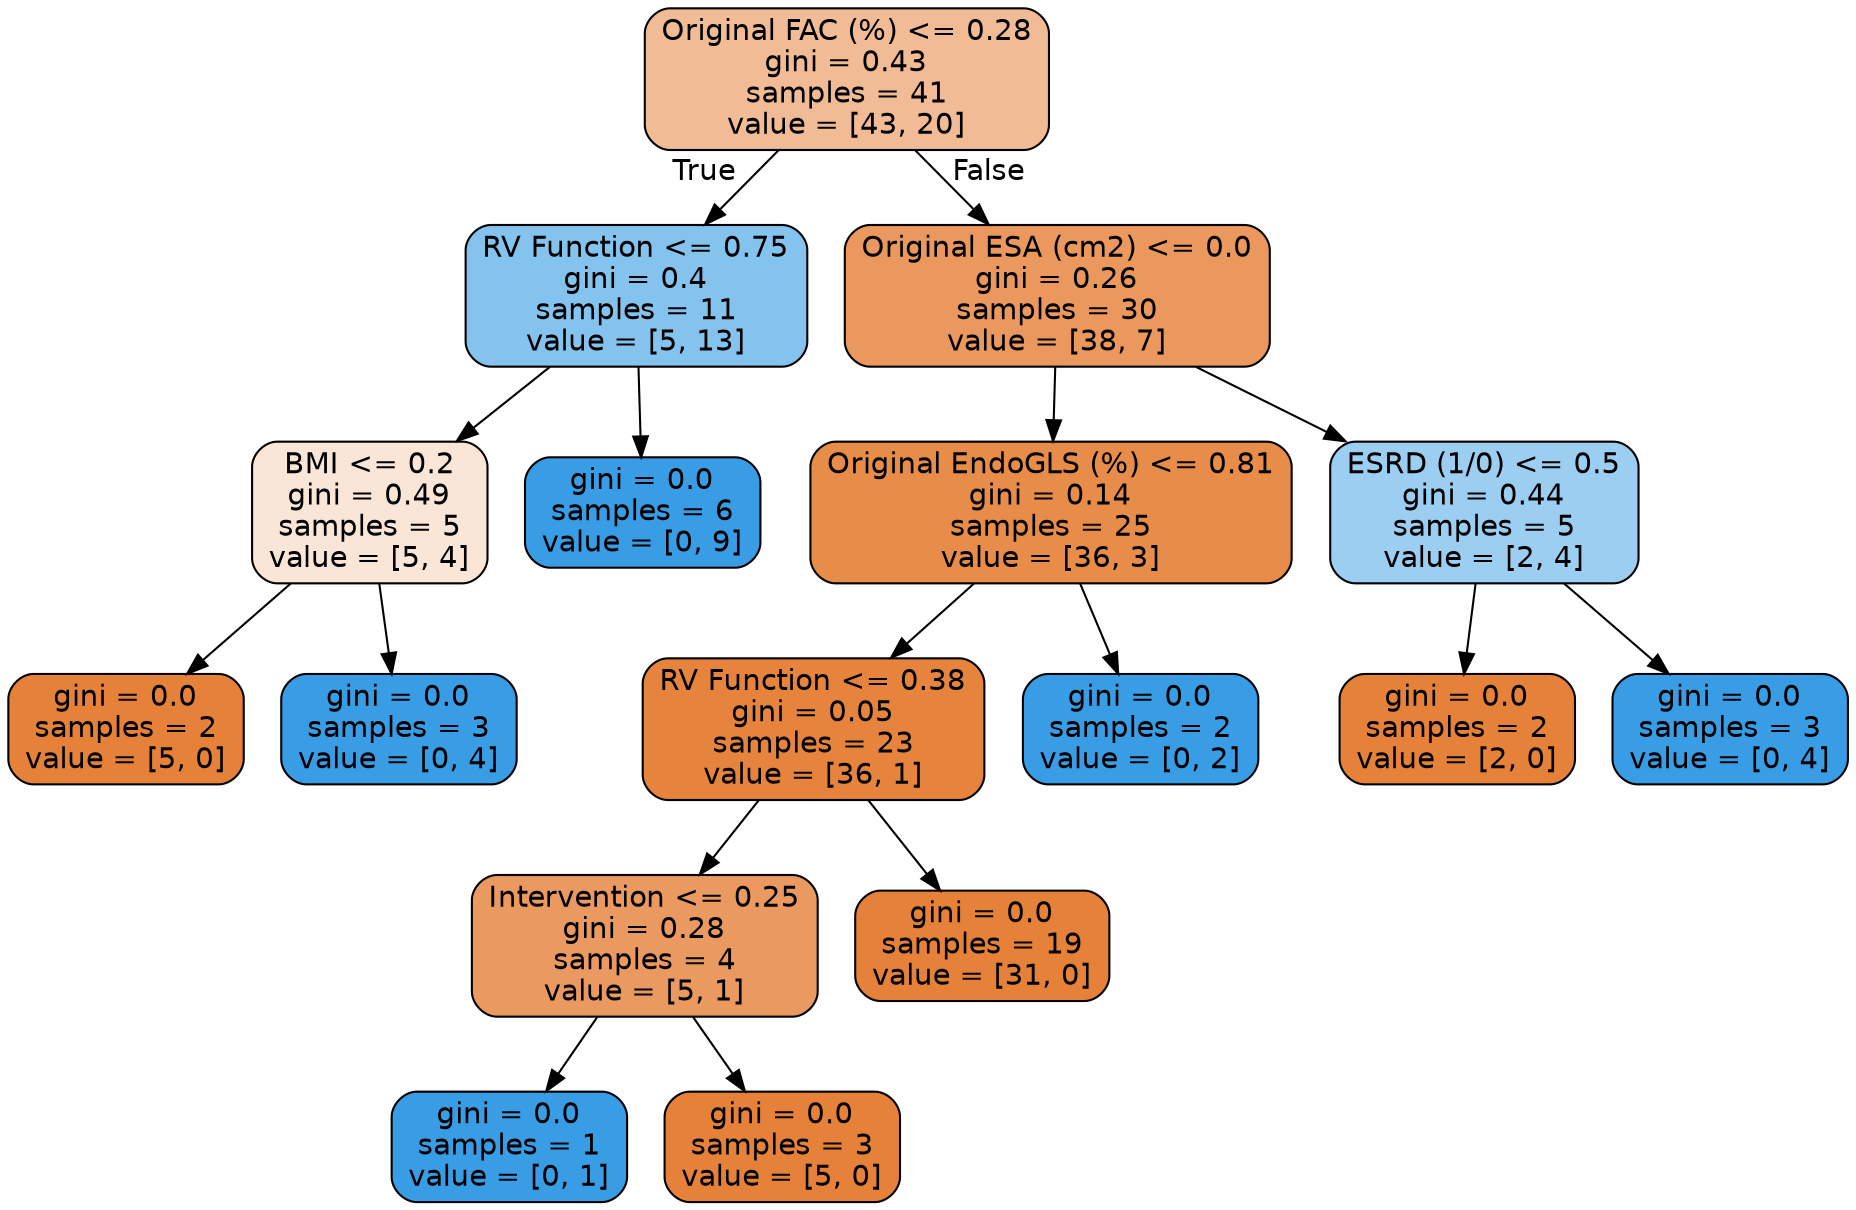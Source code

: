 digraph Tree {
node [shape=box, style="filled, rounded", color="black", fontname=helvetica] ;
edge [fontname=helvetica] ;
0 [label="Original FAC (%) <= 0.28\ngini = 0.43\nsamples = 41\nvalue = [43, 20]", fillcolor="#f1bc95"] ;
1 [label="RV Function <= 0.75\ngini = 0.4\nsamples = 11\nvalue = [5, 13]", fillcolor="#85c3ef"] ;
0 -> 1 [labeldistance=2.5, labelangle=45, headlabel="True"] ;
2 [label="BMI <= 0.2\ngini = 0.49\nsamples = 5\nvalue = [5, 4]", fillcolor="#fae6d7"] ;
1 -> 2 ;
3 [label="gini = 0.0\nsamples = 2\nvalue = [5, 0]", fillcolor="#e58139"] ;
2 -> 3 ;
4 [label="gini = 0.0\nsamples = 3\nvalue = [0, 4]", fillcolor="#399de5"] ;
2 -> 4 ;
5 [label="gini = 0.0\nsamples = 6\nvalue = [0, 9]", fillcolor="#399de5"] ;
1 -> 5 ;
6 [label="Original ESA (cm2) <= 0.0\ngini = 0.26\nsamples = 30\nvalue = [38, 7]", fillcolor="#ea985d"] ;
0 -> 6 [labeldistance=2.5, labelangle=-45, headlabel="False"] ;
7 [label="Original EndoGLS (%) <= 0.81\ngini = 0.14\nsamples = 25\nvalue = [36, 3]", fillcolor="#e78c49"] ;
6 -> 7 ;
8 [label="RV Function <= 0.38\ngini = 0.05\nsamples = 23\nvalue = [36, 1]", fillcolor="#e6843e"] ;
7 -> 8 ;
9 [label="Intervention <= 0.25\ngini = 0.28\nsamples = 4\nvalue = [5, 1]", fillcolor="#ea9a61"] ;
8 -> 9 ;
10 [label="gini = 0.0\nsamples = 1\nvalue = [0, 1]", fillcolor="#399de5"] ;
9 -> 10 ;
11 [label="gini = 0.0\nsamples = 3\nvalue = [5, 0]", fillcolor="#e58139"] ;
9 -> 11 ;
12 [label="gini = 0.0\nsamples = 19\nvalue = [31, 0]", fillcolor="#e58139"] ;
8 -> 12 ;
13 [label="gini = 0.0\nsamples = 2\nvalue = [0, 2]", fillcolor="#399de5"] ;
7 -> 13 ;
14 [label="ESRD (1/0) <= 0.5\ngini = 0.44\nsamples = 5\nvalue = [2, 4]", fillcolor="#9ccef2"] ;
6 -> 14 ;
15 [label="gini = 0.0\nsamples = 2\nvalue = [2, 0]", fillcolor="#e58139"] ;
14 -> 15 ;
16 [label="gini = 0.0\nsamples = 3\nvalue = [0, 4]", fillcolor="#399de5"] ;
14 -> 16 ;
}